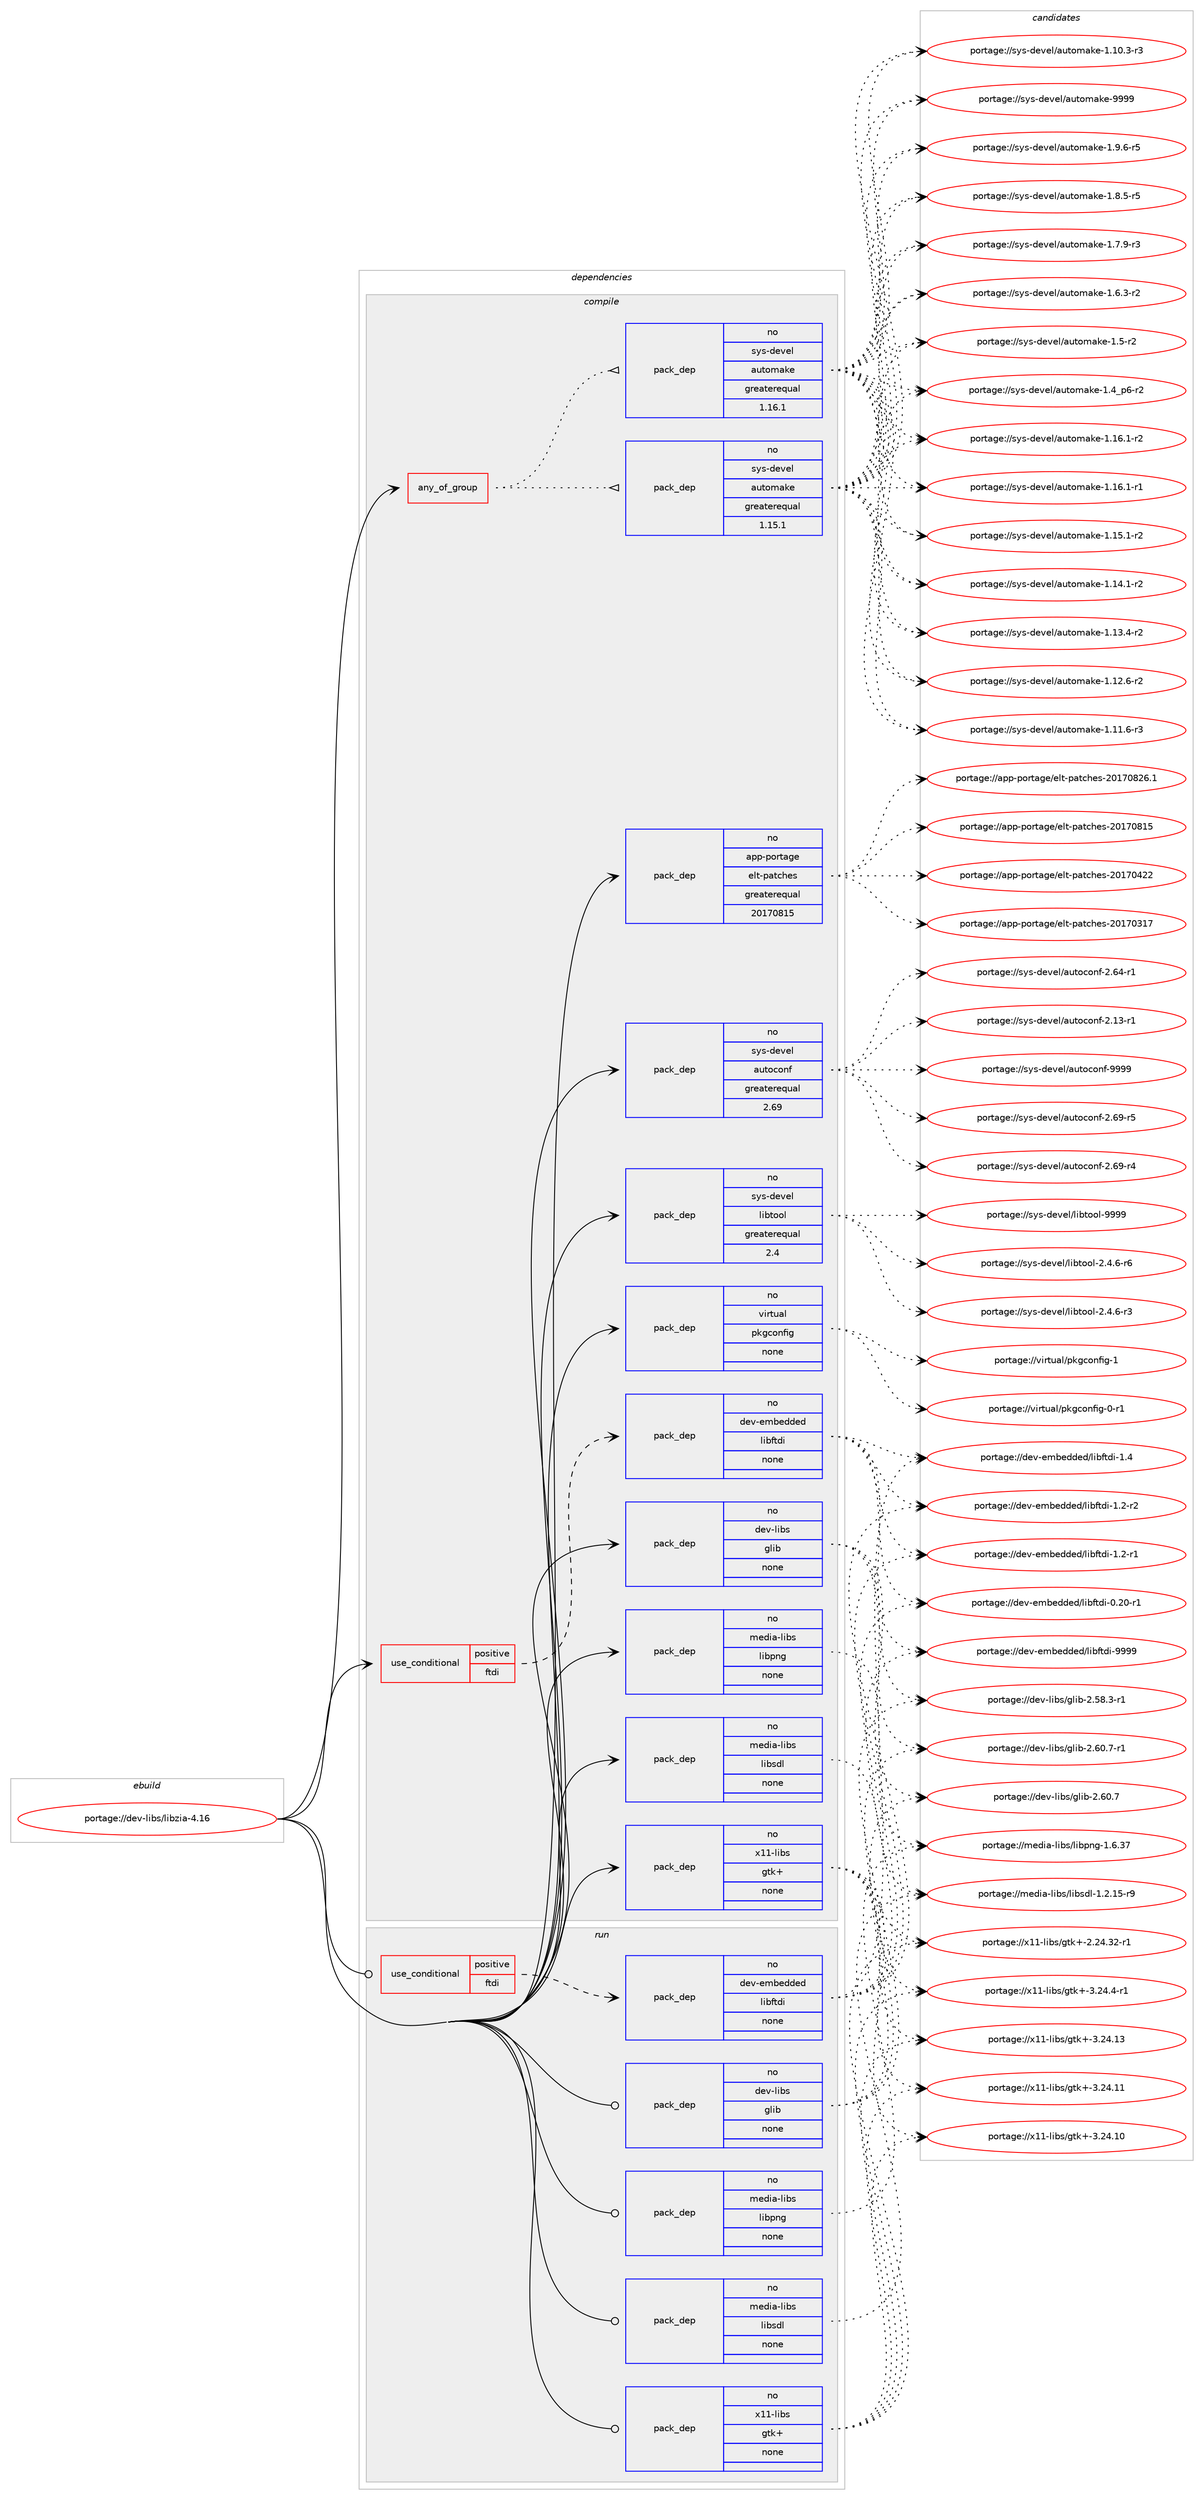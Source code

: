 digraph prolog {

# *************
# Graph options
# *************

newrank=true;
concentrate=true;
compound=true;
graph [rankdir=LR,fontname=Helvetica,fontsize=10,ranksep=1.5];#, ranksep=2.5, nodesep=0.2];
edge  [arrowhead=vee];
node  [fontname=Helvetica,fontsize=10];

# **********
# The ebuild
# **********

subgraph cluster_leftcol {
color=gray;
label=<<i>ebuild</i>>;
id [label="portage://dev-libs/libzia-4.16", color=red, width=4, href="../dev-libs/libzia-4.16.svg"];
}

# ****************
# The dependencies
# ****************

subgraph cluster_midcol {
color=gray;
label=<<i>dependencies</i>>;
subgraph cluster_compile {
fillcolor="#eeeeee";
style=filled;
label=<<i>compile</i>>;
subgraph any4978 {
dependency509856 [label=<<TABLE BORDER="0" CELLBORDER="1" CELLSPACING="0" CELLPADDING="4"><TR><TD CELLPADDING="10">any_of_group</TD></TR></TABLE>>, shape=none, color=red];subgraph pack380061 {
dependency509857 [label=<<TABLE BORDER="0" CELLBORDER="1" CELLSPACING="0" CELLPADDING="4" WIDTH="220"><TR><TD ROWSPAN="6" CELLPADDING="30">pack_dep</TD></TR><TR><TD WIDTH="110">no</TD></TR><TR><TD>sys-devel</TD></TR><TR><TD>automake</TD></TR><TR><TD>greaterequal</TD></TR><TR><TD>1.16.1</TD></TR></TABLE>>, shape=none, color=blue];
}
dependency509856:e -> dependency509857:w [weight=20,style="dotted",arrowhead="oinv"];
subgraph pack380062 {
dependency509858 [label=<<TABLE BORDER="0" CELLBORDER="1" CELLSPACING="0" CELLPADDING="4" WIDTH="220"><TR><TD ROWSPAN="6" CELLPADDING="30">pack_dep</TD></TR><TR><TD WIDTH="110">no</TD></TR><TR><TD>sys-devel</TD></TR><TR><TD>automake</TD></TR><TR><TD>greaterequal</TD></TR><TR><TD>1.15.1</TD></TR></TABLE>>, shape=none, color=blue];
}
dependency509856:e -> dependency509858:w [weight=20,style="dotted",arrowhead="oinv"];
}
id:e -> dependency509856:w [weight=20,style="solid",arrowhead="vee"];
subgraph cond124582 {
dependency509859 [label=<<TABLE BORDER="0" CELLBORDER="1" CELLSPACING="0" CELLPADDING="4"><TR><TD ROWSPAN="3" CELLPADDING="10">use_conditional</TD></TR><TR><TD>positive</TD></TR><TR><TD>ftdi</TD></TR></TABLE>>, shape=none, color=red];
subgraph pack380063 {
dependency509860 [label=<<TABLE BORDER="0" CELLBORDER="1" CELLSPACING="0" CELLPADDING="4" WIDTH="220"><TR><TD ROWSPAN="6" CELLPADDING="30">pack_dep</TD></TR><TR><TD WIDTH="110">no</TD></TR><TR><TD>dev-embedded</TD></TR><TR><TD>libftdi</TD></TR><TR><TD>none</TD></TR><TR><TD></TD></TR></TABLE>>, shape=none, color=blue];
}
dependency509859:e -> dependency509860:w [weight=20,style="dashed",arrowhead="vee"];
}
id:e -> dependency509859:w [weight=20,style="solid",arrowhead="vee"];
subgraph pack380064 {
dependency509861 [label=<<TABLE BORDER="0" CELLBORDER="1" CELLSPACING="0" CELLPADDING="4" WIDTH="220"><TR><TD ROWSPAN="6" CELLPADDING="30">pack_dep</TD></TR><TR><TD WIDTH="110">no</TD></TR><TR><TD>app-portage</TD></TR><TR><TD>elt-patches</TD></TR><TR><TD>greaterequal</TD></TR><TR><TD>20170815</TD></TR></TABLE>>, shape=none, color=blue];
}
id:e -> dependency509861:w [weight=20,style="solid",arrowhead="vee"];
subgraph pack380065 {
dependency509862 [label=<<TABLE BORDER="0" CELLBORDER="1" CELLSPACING="0" CELLPADDING="4" WIDTH="220"><TR><TD ROWSPAN="6" CELLPADDING="30">pack_dep</TD></TR><TR><TD WIDTH="110">no</TD></TR><TR><TD>dev-libs</TD></TR><TR><TD>glib</TD></TR><TR><TD>none</TD></TR><TR><TD></TD></TR></TABLE>>, shape=none, color=blue];
}
id:e -> dependency509862:w [weight=20,style="solid",arrowhead="vee"];
subgraph pack380066 {
dependency509863 [label=<<TABLE BORDER="0" CELLBORDER="1" CELLSPACING="0" CELLPADDING="4" WIDTH="220"><TR><TD ROWSPAN="6" CELLPADDING="30">pack_dep</TD></TR><TR><TD WIDTH="110">no</TD></TR><TR><TD>media-libs</TD></TR><TR><TD>libpng</TD></TR><TR><TD>none</TD></TR><TR><TD></TD></TR></TABLE>>, shape=none, color=blue];
}
id:e -> dependency509863:w [weight=20,style="solid",arrowhead="vee"];
subgraph pack380067 {
dependency509864 [label=<<TABLE BORDER="0" CELLBORDER="1" CELLSPACING="0" CELLPADDING="4" WIDTH="220"><TR><TD ROWSPAN="6" CELLPADDING="30">pack_dep</TD></TR><TR><TD WIDTH="110">no</TD></TR><TR><TD>media-libs</TD></TR><TR><TD>libsdl</TD></TR><TR><TD>none</TD></TR><TR><TD></TD></TR></TABLE>>, shape=none, color=blue];
}
id:e -> dependency509864:w [weight=20,style="solid",arrowhead="vee"];
subgraph pack380068 {
dependency509865 [label=<<TABLE BORDER="0" CELLBORDER="1" CELLSPACING="0" CELLPADDING="4" WIDTH="220"><TR><TD ROWSPAN="6" CELLPADDING="30">pack_dep</TD></TR><TR><TD WIDTH="110">no</TD></TR><TR><TD>sys-devel</TD></TR><TR><TD>autoconf</TD></TR><TR><TD>greaterequal</TD></TR><TR><TD>2.69</TD></TR></TABLE>>, shape=none, color=blue];
}
id:e -> dependency509865:w [weight=20,style="solid",arrowhead="vee"];
subgraph pack380069 {
dependency509866 [label=<<TABLE BORDER="0" CELLBORDER="1" CELLSPACING="0" CELLPADDING="4" WIDTH="220"><TR><TD ROWSPAN="6" CELLPADDING="30">pack_dep</TD></TR><TR><TD WIDTH="110">no</TD></TR><TR><TD>sys-devel</TD></TR><TR><TD>libtool</TD></TR><TR><TD>greaterequal</TD></TR><TR><TD>2.4</TD></TR></TABLE>>, shape=none, color=blue];
}
id:e -> dependency509866:w [weight=20,style="solid",arrowhead="vee"];
subgraph pack380070 {
dependency509867 [label=<<TABLE BORDER="0" CELLBORDER="1" CELLSPACING="0" CELLPADDING="4" WIDTH="220"><TR><TD ROWSPAN="6" CELLPADDING="30">pack_dep</TD></TR><TR><TD WIDTH="110">no</TD></TR><TR><TD>virtual</TD></TR><TR><TD>pkgconfig</TD></TR><TR><TD>none</TD></TR><TR><TD></TD></TR></TABLE>>, shape=none, color=blue];
}
id:e -> dependency509867:w [weight=20,style="solid",arrowhead="vee"];
subgraph pack380071 {
dependency509868 [label=<<TABLE BORDER="0" CELLBORDER="1" CELLSPACING="0" CELLPADDING="4" WIDTH="220"><TR><TD ROWSPAN="6" CELLPADDING="30">pack_dep</TD></TR><TR><TD WIDTH="110">no</TD></TR><TR><TD>x11-libs</TD></TR><TR><TD>gtk+</TD></TR><TR><TD>none</TD></TR><TR><TD></TD></TR></TABLE>>, shape=none, color=blue];
}
id:e -> dependency509868:w [weight=20,style="solid",arrowhead="vee"];
}
subgraph cluster_compileandrun {
fillcolor="#eeeeee";
style=filled;
label=<<i>compile and run</i>>;
}
subgraph cluster_run {
fillcolor="#eeeeee";
style=filled;
label=<<i>run</i>>;
subgraph cond124583 {
dependency509869 [label=<<TABLE BORDER="0" CELLBORDER="1" CELLSPACING="0" CELLPADDING="4"><TR><TD ROWSPAN="3" CELLPADDING="10">use_conditional</TD></TR><TR><TD>positive</TD></TR><TR><TD>ftdi</TD></TR></TABLE>>, shape=none, color=red];
subgraph pack380072 {
dependency509870 [label=<<TABLE BORDER="0" CELLBORDER="1" CELLSPACING="0" CELLPADDING="4" WIDTH="220"><TR><TD ROWSPAN="6" CELLPADDING="30">pack_dep</TD></TR><TR><TD WIDTH="110">no</TD></TR><TR><TD>dev-embedded</TD></TR><TR><TD>libftdi</TD></TR><TR><TD>none</TD></TR><TR><TD></TD></TR></TABLE>>, shape=none, color=blue];
}
dependency509869:e -> dependency509870:w [weight=20,style="dashed",arrowhead="vee"];
}
id:e -> dependency509869:w [weight=20,style="solid",arrowhead="odot"];
subgraph pack380073 {
dependency509871 [label=<<TABLE BORDER="0" CELLBORDER="1" CELLSPACING="0" CELLPADDING="4" WIDTH="220"><TR><TD ROWSPAN="6" CELLPADDING="30">pack_dep</TD></TR><TR><TD WIDTH="110">no</TD></TR><TR><TD>dev-libs</TD></TR><TR><TD>glib</TD></TR><TR><TD>none</TD></TR><TR><TD></TD></TR></TABLE>>, shape=none, color=blue];
}
id:e -> dependency509871:w [weight=20,style="solid",arrowhead="odot"];
subgraph pack380074 {
dependency509872 [label=<<TABLE BORDER="0" CELLBORDER="1" CELLSPACING="0" CELLPADDING="4" WIDTH="220"><TR><TD ROWSPAN="6" CELLPADDING="30">pack_dep</TD></TR><TR><TD WIDTH="110">no</TD></TR><TR><TD>media-libs</TD></TR><TR><TD>libpng</TD></TR><TR><TD>none</TD></TR><TR><TD></TD></TR></TABLE>>, shape=none, color=blue];
}
id:e -> dependency509872:w [weight=20,style="solid",arrowhead="odot"];
subgraph pack380075 {
dependency509873 [label=<<TABLE BORDER="0" CELLBORDER="1" CELLSPACING="0" CELLPADDING="4" WIDTH="220"><TR><TD ROWSPAN="6" CELLPADDING="30">pack_dep</TD></TR><TR><TD WIDTH="110">no</TD></TR><TR><TD>media-libs</TD></TR><TR><TD>libsdl</TD></TR><TR><TD>none</TD></TR><TR><TD></TD></TR></TABLE>>, shape=none, color=blue];
}
id:e -> dependency509873:w [weight=20,style="solid",arrowhead="odot"];
subgraph pack380076 {
dependency509874 [label=<<TABLE BORDER="0" CELLBORDER="1" CELLSPACING="0" CELLPADDING="4" WIDTH="220"><TR><TD ROWSPAN="6" CELLPADDING="30">pack_dep</TD></TR><TR><TD WIDTH="110">no</TD></TR><TR><TD>x11-libs</TD></TR><TR><TD>gtk+</TD></TR><TR><TD>none</TD></TR><TR><TD></TD></TR></TABLE>>, shape=none, color=blue];
}
id:e -> dependency509874:w [weight=20,style="solid",arrowhead="odot"];
}
}

# **************
# The candidates
# **************

subgraph cluster_choices {
rank=same;
color=gray;
label=<<i>candidates</i>>;

subgraph choice380061 {
color=black;
nodesep=1;
choice115121115451001011181011084797117116111109971071014557575757 [label="portage://sys-devel/automake-9999", color=red, width=4,href="../sys-devel/automake-9999.svg"];
choice115121115451001011181011084797117116111109971071014549465746544511453 [label="portage://sys-devel/automake-1.9.6-r5", color=red, width=4,href="../sys-devel/automake-1.9.6-r5.svg"];
choice115121115451001011181011084797117116111109971071014549465646534511453 [label="portage://sys-devel/automake-1.8.5-r5", color=red, width=4,href="../sys-devel/automake-1.8.5-r5.svg"];
choice115121115451001011181011084797117116111109971071014549465546574511451 [label="portage://sys-devel/automake-1.7.9-r3", color=red, width=4,href="../sys-devel/automake-1.7.9-r3.svg"];
choice115121115451001011181011084797117116111109971071014549465446514511450 [label="portage://sys-devel/automake-1.6.3-r2", color=red, width=4,href="../sys-devel/automake-1.6.3-r2.svg"];
choice11512111545100101118101108479711711611110997107101454946534511450 [label="portage://sys-devel/automake-1.5-r2", color=red, width=4,href="../sys-devel/automake-1.5-r2.svg"];
choice115121115451001011181011084797117116111109971071014549465295112544511450 [label="portage://sys-devel/automake-1.4_p6-r2", color=red, width=4,href="../sys-devel/automake-1.4_p6-r2.svg"];
choice11512111545100101118101108479711711611110997107101454946495446494511450 [label="portage://sys-devel/automake-1.16.1-r2", color=red, width=4,href="../sys-devel/automake-1.16.1-r2.svg"];
choice11512111545100101118101108479711711611110997107101454946495446494511449 [label="portage://sys-devel/automake-1.16.1-r1", color=red, width=4,href="../sys-devel/automake-1.16.1-r1.svg"];
choice11512111545100101118101108479711711611110997107101454946495346494511450 [label="portage://sys-devel/automake-1.15.1-r2", color=red, width=4,href="../sys-devel/automake-1.15.1-r2.svg"];
choice11512111545100101118101108479711711611110997107101454946495246494511450 [label="portage://sys-devel/automake-1.14.1-r2", color=red, width=4,href="../sys-devel/automake-1.14.1-r2.svg"];
choice11512111545100101118101108479711711611110997107101454946495146524511450 [label="portage://sys-devel/automake-1.13.4-r2", color=red, width=4,href="../sys-devel/automake-1.13.4-r2.svg"];
choice11512111545100101118101108479711711611110997107101454946495046544511450 [label="portage://sys-devel/automake-1.12.6-r2", color=red, width=4,href="../sys-devel/automake-1.12.6-r2.svg"];
choice11512111545100101118101108479711711611110997107101454946494946544511451 [label="portage://sys-devel/automake-1.11.6-r3", color=red, width=4,href="../sys-devel/automake-1.11.6-r3.svg"];
choice11512111545100101118101108479711711611110997107101454946494846514511451 [label="portage://sys-devel/automake-1.10.3-r3", color=red, width=4,href="../sys-devel/automake-1.10.3-r3.svg"];
dependency509857:e -> choice115121115451001011181011084797117116111109971071014557575757:w [style=dotted,weight="100"];
dependency509857:e -> choice115121115451001011181011084797117116111109971071014549465746544511453:w [style=dotted,weight="100"];
dependency509857:e -> choice115121115451001011181011084797117116111109971071014549465646534511453:w [style=dotted,weight="100"];
dependency509857:e -> choice115121115451001011181011084797117116111109971071014549465546574511451:w [style=dotted,weight="100"];
dependency509857:e -> choice115121115451001011181011084797117116111109971071014549465446514511450:w [style=dotted,weight="100"];
dependency509857:e -> choice11512111545100101118101108479711711611110997107101454946534511450:w [style=dotted,weight="100"];
dependency509857:e -> choice115121115451001011181011084797117116111109971071014549465295112544511450:w [style=dotted,weight="100"];
dependency509857:e -> choice11512111545100101118101108479711711611110997107101454946495446494511450:w [style=dotted,weight="100"];
dependency509857:e -> choice11512111545100101118101108479711711611110997107101454946495446494511449:w [style=dotted,weight="100"];
dependency509857:e -> choice11512111545100101118101108479711711611110997107101454946495346494511450:w [style=dotted,weight="100"];
dependency509857:e -> choice11512111545100101118101108479711711611110997107101454946495246494511450:w [style=dotted,weight="100"];
dependency509857:e -> choice11512111545100101118101108479711711611110997107101454946495146524511450:w [style=dotted,weight="100"];
dependency509857:e -> choice11512111545100101118101108479711711611110997107101454946495046544511450:w [style=dotted,weight="100"];
dependency509857:e -> choice11512111545100101118101108479711711611110997107101454946494946544511451:w [style=dotted,weight="100"];
dependency509857:e -> choice11512111545100101118101108479711711611110997107101454946494846514511451:w [style=dotted,weight="100"];
}
subgraph choice380062 {
color=black;
nodesep=1;
choice115121115451001011181011084797117116111109971071014557575757 [label="portage://sys-devel/automake-9999", color=red, width=4,href="../sys-devel/automake-9999.svg"];
choice115121115451001011181011084797117116111109971071014549465746544511453 [label="portage://sys-devel/automake-1.9.6-r5", color=red, width=4,href="../sys-devel/automake-1.9.6-r5.svg"];
choice115121115451001011181011084797117116111109971071014549465646534511453 [label="portage://sys-devel/automake-1.8.5-r5", color=red, width=4,href="../sys-devel/automake-1.8.5-r5.svg"];
choice115121115451001011181011084797117116111109971071014549465546574511451 [label="portage://sys-devel/automake-1.7.9-r3", color=red, width=4,href="../sys-devel/automake-1.7.9-r3.svg"];
choice115121115451001011181011084797117116111109971071014549465446514511450 [label="portage://sys-devel/automake-1.6.3-r2", color=red, width=4,href="../sys-devel/automake-1.6.3-r2.svg"];
choice11512111545100101118101108479711711611110997107101454946534511450 [label="portage://sys-devel/automake-1.5-r2", color=red, width=4,href="../sys-devel/automake-1.5-r2.svg"];
choice115121115451001011181011084797117116111109971071014549465295112544511450 [label="portage://sys-devel/automake-1.4_p6-r2", color=red, width=4,href="../sys-devel/automake-1.4_p6-r2.svg"];
choice11512111545100101118101108479711711611110997107101454946495446494511450 [label="portage://sys-devel/automake-1.16.1-r2", color=red, width=4,href="../sys-devel/automake-1.16.1-r2.svg"];
choice11512111545100101118101108479711711611110997107101454946495446494511449 [label="portage://sys-devel/automake-1.16.1-r1", color=red, width=4,href="../sys-devel/automake-1.16.1-r1.svg"];
choice11512111545100101118101108479711711611110997107101454946495346494511450 [label="portage://sys-devel/automake-1.15.1-r2", color=red, width=4,href="../sys-devel/automake-1.15.1-r2.svg"];
choice11512111545100101118101108479711711611110997107101454946495246494511450 [label="portage://sys-devel/automake-1.14.1-r2", color=red, width=4,href="../sys-devel/automake-1.14.1-r2.svg"];
choice11512111545100101118101108479711711611110997107101454946495146524511450 [label="portage://sys-devel/automake-1.13.4-r2", color=red, width=4,href="../sys-devel/automake-1.13.4-r2.svg"];
choice11512111545100101118101108479711711611110997107101454946495046544511450 [label="portage://sys-devel/automake-1.12.6-r2", color=red, width=4,href="../sys-devel/automake-1.12.6-r2.svg"];
choice11512111545100101118101108479711711611110997107101454946494946544511451 [label="portage://sys-devel/automake-1.11.6-r3", color=red, width=4,href="../sys-devel/automake-1.11.6-r3.svg"];
choice11512111545100101118101108479711711611110997107101454946494846514511451 [label="portage://sys-devel/automake-1.10.3-r3", color=red, width=4,href="../sys-devel/automake-1.10.3-r3.svg"];
dependency509858:e -> choice115121115451001011181011084797117116111109971071014557575757:w [style=dotted,weight="100"];
dependency509858:e -> choice115121115451001011181011084797117116111109971071014549465746544511453:w [style=dotted,weight="100"];
dependency509858:e -> choice115121115451001011181011084797117116111109971071014549465646534511453:w [style=dotted,weight="100"];
dependency509858:e -> choice115121115451001011181011084797117116111109971071014549465546574511451:w [style=dotted,weight="100"];
dependency509858:e -> choice115121115451001011181011084797117116111109971071014549465446514511450:w [style=dotted,weight="100"];
dependency509858:e -> choice11512111545100101118101108479711711611110997107101454946534511450:w [style=dotted,weight="100"];
dependency509858:e -> choice115121115451001011181011084797117116111109971071014549465295112544511450:w [style=dotted,weight="100"];
dependency509858:e -> choice11512111545100101118101108479711711611110997107101454946495446494511450:w [style=dotted,weight="100"];
dependency509858:e -> choice11512111545100101118101108479711711611110997107101454946495446494511449:w [style=dotted,weight="100"];
dependency509858:e -> choice11512111545100101118101108479711711611110997107101454946495346494511450:w [style=dotted,weight="100"];
dependency509858:e -> choice11512111545100101118101108479711711611110997107101454946495246494511450:w [style=dotted,weight="100"];
dependency509858:e -> choice11512111545100101118101108479711711611110997107101454946495146524511450:w [style=dotted,weight="100"];
dependency509858:e -> choice11512111545100101118101108479711711611110997107101454946495046544511450:w [style=dotted,weight="100"];
dependency509858:e -> choice11512111545100101118101108479711711611110997107101454946494946544511451:w [style=dotted,weight="100"];
dependency509858:e -> choice11512111545100101118101108479711711611110997107101454946494846514511451:w [style=dotted,weight="100"];
}
subgraph choice380063 {
color=black;
nodesep=1;
choice100101118451011099810110010010110047108105981021161001054557575757 [label="portage://dev-embedded/libftdi-9999", color=red, width=4,href="../dev-embedded/libftdi-9999.svg"];
choice1001011184510110998101100100101100471081059810211610010545494652 [label="portage://dev-embedded/libftdi-1.4", color=red, width=4,href="../dev-embedded/libftdi-1.4.svg"];
choice10010111845101109981011001001011004710810598102116100105454946504511450 [label="portage://dev-embedded/libftdi-1.2-r2", color=red, width=4,href="../dev-embedded/libftdi-1.2-r2.svg"];
choice10010111845101109981011001001011004710810598102116100105454946504511449 [label="portage://dev-embedded/libftdi-1.2-r1", color=red, width=4,href="../dev-embedded/libftdi-1.2-r1.svg"];
choice1001011184510110998101100100101100471081059810211610010545484650484511449 [label="portage://dev-embedded/libftdi-0.20-r1", color=red, width=4,href="../dev-embedded/libftdi-0.20-r1.svg"];
dependency509860:e -> choice100101118451011099810110010010110047108105981021161001054557575757:w [style=dotted,weight="100"];
dependency509860:e -> choice1001011184510110998101100100101100471081059810211610010545494652:w [style=dotted,weight="100"];
dependency509860:e -> choice10010111845101109981011001001011004710810598102116100105454946504511450:w [style=dotted,weight="100"];
dependency509860:e -> choice10010111845101109981011001001011004710810598102116100105454946504511449:w [style=dotted,weight="100"];
dependency509860:e -> choice1001011184510110998101100100101100471081059810211610010545484650484511449:w [style=dotted,weight="100"];
}
subgraph choice380064 {
color=black;
nodesep=1;
choice971121124511211111411697103101471011081164511297116991041011154550484955485650544649 [label="portage://app-portage/elt-patches-20170826.1", color=red, width=4,href="../app-portage/elt-patches-20170826.1.svg"];
choice97112112451121111141169710310147101108116451129711699104101115455048495548564953 [label="portage://app-portage/elt-patches-20170815", color=red, width=4,href="../app-portage/elt-patches-20170815.svg"];
choice97112112451121111141169710310147101108116451129711699104101115455048495548525050 [label="portage://app-portage/elt-patches-20170422", color=red, width=4,href="../app-portage/elt-patches-20170422.svg"];
choice97112112451121111141169710310147101108116451129711699104101115455048495548514955 [label="portage://app-portage/elt-patches-20170317", color=red, width=4,href="../app-portage/elt-patches-20170317.svg"];
dependency509861:e -> choice971121124511211111411697103101471011081164511297116991041011154550484955485650544649:w [style=dotted,weight="100"];
dependency509861:e -> choice97112112451121111141169710310147101108116451129711699104101115455048495548564953:w [style=dotted,weight="100"];
dependency509861:e -> choice97112112451121111141169710310147101108116451129711699104101115455048495548525050:w [style=dotted,weight="100"];
dependency509861:e -> choice97112112451121111141169710310147101108116451129711699104101115455048495548514955:w [style=dotted,weight="100"];
}
subgraph choice380065 {
color=black;
nodesep=1;
choice10010111845108105981154710310810598455046544846554511449 [label="portage://dev-libs/glib-2.60.7-r1", color=red, width=4,href="../dev-libs/glib-2.60.7-r1.svg"];
choice1001011184510810598115471031081059845504654484655 [label="portage://dev-libs/glib-2.60.7", color=red, width=4,href="../dev-libs/glib-2.60.7.svg"];
choice10010111845108105981154710310810598455046535646514511449 [label="portage://dev-libs/glib-2.58.3-r1", color=red, width=4,href="../dev-libs/glib-2.58.3-r1.svg"];
dependency509862:e -> choice10010111845108105981154710310810598455046544846554511449:w [style=dotted,weight="100"];
dependency509862:e -> choice1001011184510810598115471031081059845504654484655:w [style=dotted,weight="100"];
dependency509862:e -> choice10010111845108105981154710310810598455046535646514511449:w [style=dotted,weight="100"];
}
subgraph choice380066 {
color=black;
nodesep=1;
choice109101100105974510810598115471081059811211010345494654465155 [label="portage://media-libs/libpng-1.6.37", color=red, width=4,href="../media-libs/libpng-1.6.37.svg"];
dependency509863:e -> choice109101100105974510810598115471081059811211010345494654465155:w [style=dotted,weight="100"];
}
subgraph choice380067 {
color=black;
nodesep=1;
choice1091011001059745108105981154710810598115100108454946504649534511457 [label="portage://media-libs/libsdl-1.2.15-r9", color=red, width=4,href="../media-libs/libsdl-1.2.15-r9.svg"];
dependency509864:e -> choice1091011001059745108105981154710810598115100108454946504649534511457:w [style=dotted,weight="100"];
}
subgraph choice380068 {
color=black;
nodesep=1;
choice115121115451001011181011084797117116111991111101024557575757 [label="portage://sys-devel/autoconf-9999", color=red, width=4,href="../sys-devel/autoconf-9999.svg"];
choice1151211154510010111810110847971171161119911111010245504654574511453 [label="portage://sys-devel/autoconf-2.69-r5", color=red, width=4,href="../sys-devel/autoconf-2.69-r5.svg"];
choice1151211154510010111810110847971171161119911111010245504654574511452 [label="portage://sys-devel/autoconf-2.69-r4", color=red, width=4,href="../sys-devel/autoconf-2.69-r4.svg"];
choice1151211154510010111810110847971171161119911111010245504654524511449 [label="portage://sys-devel/autoconf-2.64-r1", color=red, width=4,href="../sys-devel/autoconf-2.64-r1.svg"];
choice1151211154510010111810110847971171161119911111010245504649514511449 [label="portage://sys-devel/autoconf-2.13-r1", color=red, width=4,href="../sys-devel/autoconf-2.13-r1.svg"];
dependency509865:e -> choice115121115451001011181011084797117116111991111101024557575757:w [style=dotted,weight="100"];
dependency509865:e -> choice1151211154510010111810110847971171161119911111010245504654574511453:w [style=dotted,weight="100"];
dependency509865:e -> choice1151211154510010111810110847971171161119911111010245504654574511452:w [style=dotted,weight="100"];
dependency509865:e -> choice1151211154510010111810110847971171161119911111010245504654524511449:w [style=dotted,weight="100"];
dependency509865:e -> choice1151211154510010111810110847971171161119911111010245504649514511449:w [style=dotted,weight="100"];
}
subgraph choice380069 {
color=black;
nodesep=1;
choice1151211154510010111810110847108105981161111111084557575757 [label="portage://sys-devel/libtool-9999", color=red, width=4,href="../sys-devel/libtool-9999.svg"];
choice1151211154510010111810110847108105981161111111084550465246544511454 [label="portage://sys-devel/libtool-2.4.6-r6", color=red, width=4,href="../sys-devel/libtool-2.4.6-r6.svg"];
choice1151211154510010111810110847108105981161111111084550465246544511451 [label="portage://sys-devel/libtool-2.4.6-r3", color=red, width=4,href="../sys-devel/libtool-2.4.6-r3.svg"];
dependency509866:e -> choice1151211154510010111810110847108105981161111111084557575757:w [style=dotted,weight="100"];
dependency509866:e -> choice1151211154510010111810110847108105981161111111084550465246544511454:w [style=dotted,weight="100"];
dependency509866:e -> choice1151211154510010111810110847108105981161111111084550465246544511451:w [style=dotted,weight="100"];
}
subgraph choice380070 {
color=black;
nodesep=1;
choice1181051141161179710847112107103991111101021051034549 [label="portage://virtual/pkgconfig-1", color=red, width=4,href="../virtual/pkgconfig-1.svg"];
choice11810511411611797108471121071039911111010210510345484511449 [label="portage://virtual/pkgconfig-0-r1", color=red, width=4,href="../virtual/pkgconfig-0-r1.svg"];
dependency509867:e -> choice1181051141161179710847112107103991111101021051034549:w [style=dotted,weight="100"];
dependency509867:e -> choice11810511411611797108471121071039911111010210510345484511449:w [style=dotted,weight="100"];
}
subgraph choice380071 {
color=black;
nodesep=1;
choice120494945108105981154710311610743455146505246524511449 [label="portage://x11-libs/gtk+-3.24.4-r1", color=red, width=4,href="../x11-libs/gtk+-3.24.4-r1.svg"];
choice1204949451081059811547103116107434551465052464951 [label="portage://x11-libs/gtk+-3.24.13", color=red, width=4,href="../x11-libs/gtk+-3.24.13.svg"];
choice1204949451081059811547103116107434551465052464949 [label="portage://x11-libs/gtk+-3.24.11", color=red, width=4,href="../x11-libs/gtk+-3.24.11.svg"];
choice1204949451081059811547103116107434551465052464948 [label="portage://x11-libs/gtk+-3.24.10", color=red, width=4,href="../x11-libs/gtk+-3.24.10.svg"];
choice12049494510810598115471031161074345504650524651504511449 [label="portage://x11-libs/gtk+-2.24.32-r1", color=red, width=4,href="../x11-libs/gtk+-2.24.32-r1.svg"];
dependency509868:e -> choice120494945108105981154710311610743455146505246524511449:w [style=dotted,weight="100"];
dependency509868:e -> choice1204949451081059811547103116107434551465052464951:w [style=dotted,weight="100"];
dependency509868:e -> choice1204949451081059811547103116107434551465052464949:w [style=dotted,weight="100"];
dependency509868:e -> choice1204949451081059811547103116107434551465052464948:w [style=dotted,weight="100"];
dependency509868:e -> choice12049494510810598115471031161074345504650524651504511449:w [style=dotted,weight="100"];
}
subgraph choice380072 {
color=black;
nodesep=1;
choice100101118451011099810110010010110047108105981021161001054557575757 [label="portage://dev-embedded/libftdi-9999", color=red, width=4,href="../dev-embedded/libftdi-9999.svg"];
choice1001011184510110998101100100101100471081059810211610010545494652 [label="portage://dev-embedded/libftdi-1.4", color=red, width=4,href="../dev-embedded/libftdi-1.4.svg"];
choice10010111845101109981011001001011004710810598102116100105454946504511450 [label="portage://dev-embedded/libftdi-1.2-r2", color=red, width=4,href="../dev-embedded/libftdi-1.2-r2.svg"];
choice10010111845101109981011001001011004710810598102116100105454946504511449 [label="portage://dev-embedded/libftdi-1.2-r1", color=red, width=4,href="../dev-embedded/libftdi-1.2-r1.svg"];
choice1001011184510110998101100100101100471081059810211610010545484650484511449 [label="portage://dev-embedded/libftdi-0.20-r1", color=red, width=4,href="../dev-embedded/libftdi-0.20-r1.svg"];
dependency509870:e -> choice100101118451011099810110010010110047108105981021161001054557575757:w [style=dotted,weight="100"];
dependency509870:e -> choice1001011184510110998101100100101100471081059810211610010545494652:w [style=dotted,weight="100"];
dependency509870:e -> choice10010111845101109981011001001011004710810598102116100105454946504511450:w [style=dotted,weight="100"];
dependency509870:e -> choice10010111845101109981011001001011004710810598102116100105454946504511449:w [style=dotted,weight="100"];
dependency509870:e -> choice1001011184510110998101100100101100471081059810211610010545484650484511449:w [style=dotted,weight="100"];
}
subgraph choice380073 {
color=black;
nodesep=1;
choice10010111845108105981154710310810598455046544846554511449 [label="portage://dev-libs/glib-2.60.7-r1", color=red, width=4,href="../dev-libs/glib-2.60.7-r1.svg"];
choice1001011184510810598115471031081059845504654484655 [label="portage://dev-libs/glib-2.60.7", color=red, width=4,href="../dev-libs/glib-2.60.7.svg"];
choice10010111845108105981154710310810598455046535646514511449 [label="portage://dev-libs/glib-2.58.3-r1", color=red, width=4,href="../dev-libs/glib-2.58.3-r1.svg"];
dependency509871:e -> choice10010111845108105981154710310810598455046544846554511449:w [style=dotted,weight="100"];
dependency509871:e -> choice1001011184510810598115471031081059845504654484655:w [style=dotted,weight="100"];
dependency509871:e -> choice10010111845108105981154710310810598455046535646514511449:w [style=dotted,weight="100"];
}
subgraph choice380074 {
color=black;
nodesep=1;
choice109101100105974510810598115471081059811211010345494654465155 [label="portage://media-libs/libpng-1.6.37", color=red, width=4,href="../media-libs/libpng-1.6.37.svg"];
dependency509872:e -> choice109101100105974510810598115471081059811211010345494654465155:w [style=dotted,weight="100"];
}
subgraph choice380075 {
color=black;
nodesep=1;
choice1091011001059745108105981154710810598115100108454946504649534511457 [label="portage://media-libs/libsdl-1.2.15-r9", color=red, width=4,href="../media-libs/libsdl-1.2.15-r9.svg"];
dependency509873:e -> choice1091011001059745108105981154710810598115100108454946504649534511457:w [style=dotted,weight="100"];
}
subgraph choice380076 {
color=black;
nodesep=1;
choice120494945108105981154710311610743455146505246524511449 [label="portage://x11-libs/gtk+-3.24.4-r1", color=red, width=4,href="../x11-libs/gtk+-3.24.4-r1.svg"];
choice1204949451081059811547103116107434551465052464951 [label="portage://x11-libs/gtk+-3.24.13", color=red, width=4,href="../x11-libs/gtk+-3.24.13.svg"];
choice1204949451081059811547103116107434551465052464949 [label="portage://x11-libs/gtk+-3.24.11", color=red, width=4,href="../x11-libs/gtk+-3.24.11.svg"];
choice1204949451081059811547103116107434551465052464948 [label="portage://x11-libs/gtk+-3.24.10", color=red, width=4,href="../x11-libs/gtk+-3.24.10.svg"];
choice12049494510810598115471031161074345504650524651504511449 [label="portage://x11-libs/gtk+-2.24.32-r1", color=red, width=4,href="../x11-libs/gtk+-2.24.32-r1.svg"];
dependency509874:e -> choice120494945108105981154710311610743455146505246524511449:w [style=dotted,weight="100"];
dependency509874:e -> choice1204949451081059811547103116107434551465052464951:w [style=dotted,weight="100"];
dependency509874:e -> choice1204949451081059811547103116107434551465052464949:w [style=dotted,weight="100"];
dependency509874:e -> choice1204949451081059811547103116107434551465052464948:w [style=dotted,weight="100"];
dependency509874:e -> choice12049494510810598115471031161074345504650524651504511449:w [style=dotted,weight="100"];
}
}

}

